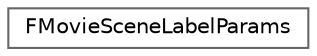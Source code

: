 digraph "Graphical Class Hierarchy"
{
 // INTERACTIVE_SVG=YES
 // LATEX_PDF_SIZE
  bgcolor="transparent";
  edge [fontname=Helvetica,fontsize=10,labelfontname=Helvetica,labelfontsize=10];
  node [fontname=Helvetica,fontsize=10,shape=box,height=0.2,width=0.4];
  rankdir="LR";
  Node0 [id="Node000000",label="FMovieSceneLabelParams",height=0.2,width=0.4,color="grey40", fillcolor="white", style="filled",URL="$d2/d24/structFMovieSceneLabelParams.html",tooltip="Parameters for helping to determine dynamic label color/tooltip."];
}
